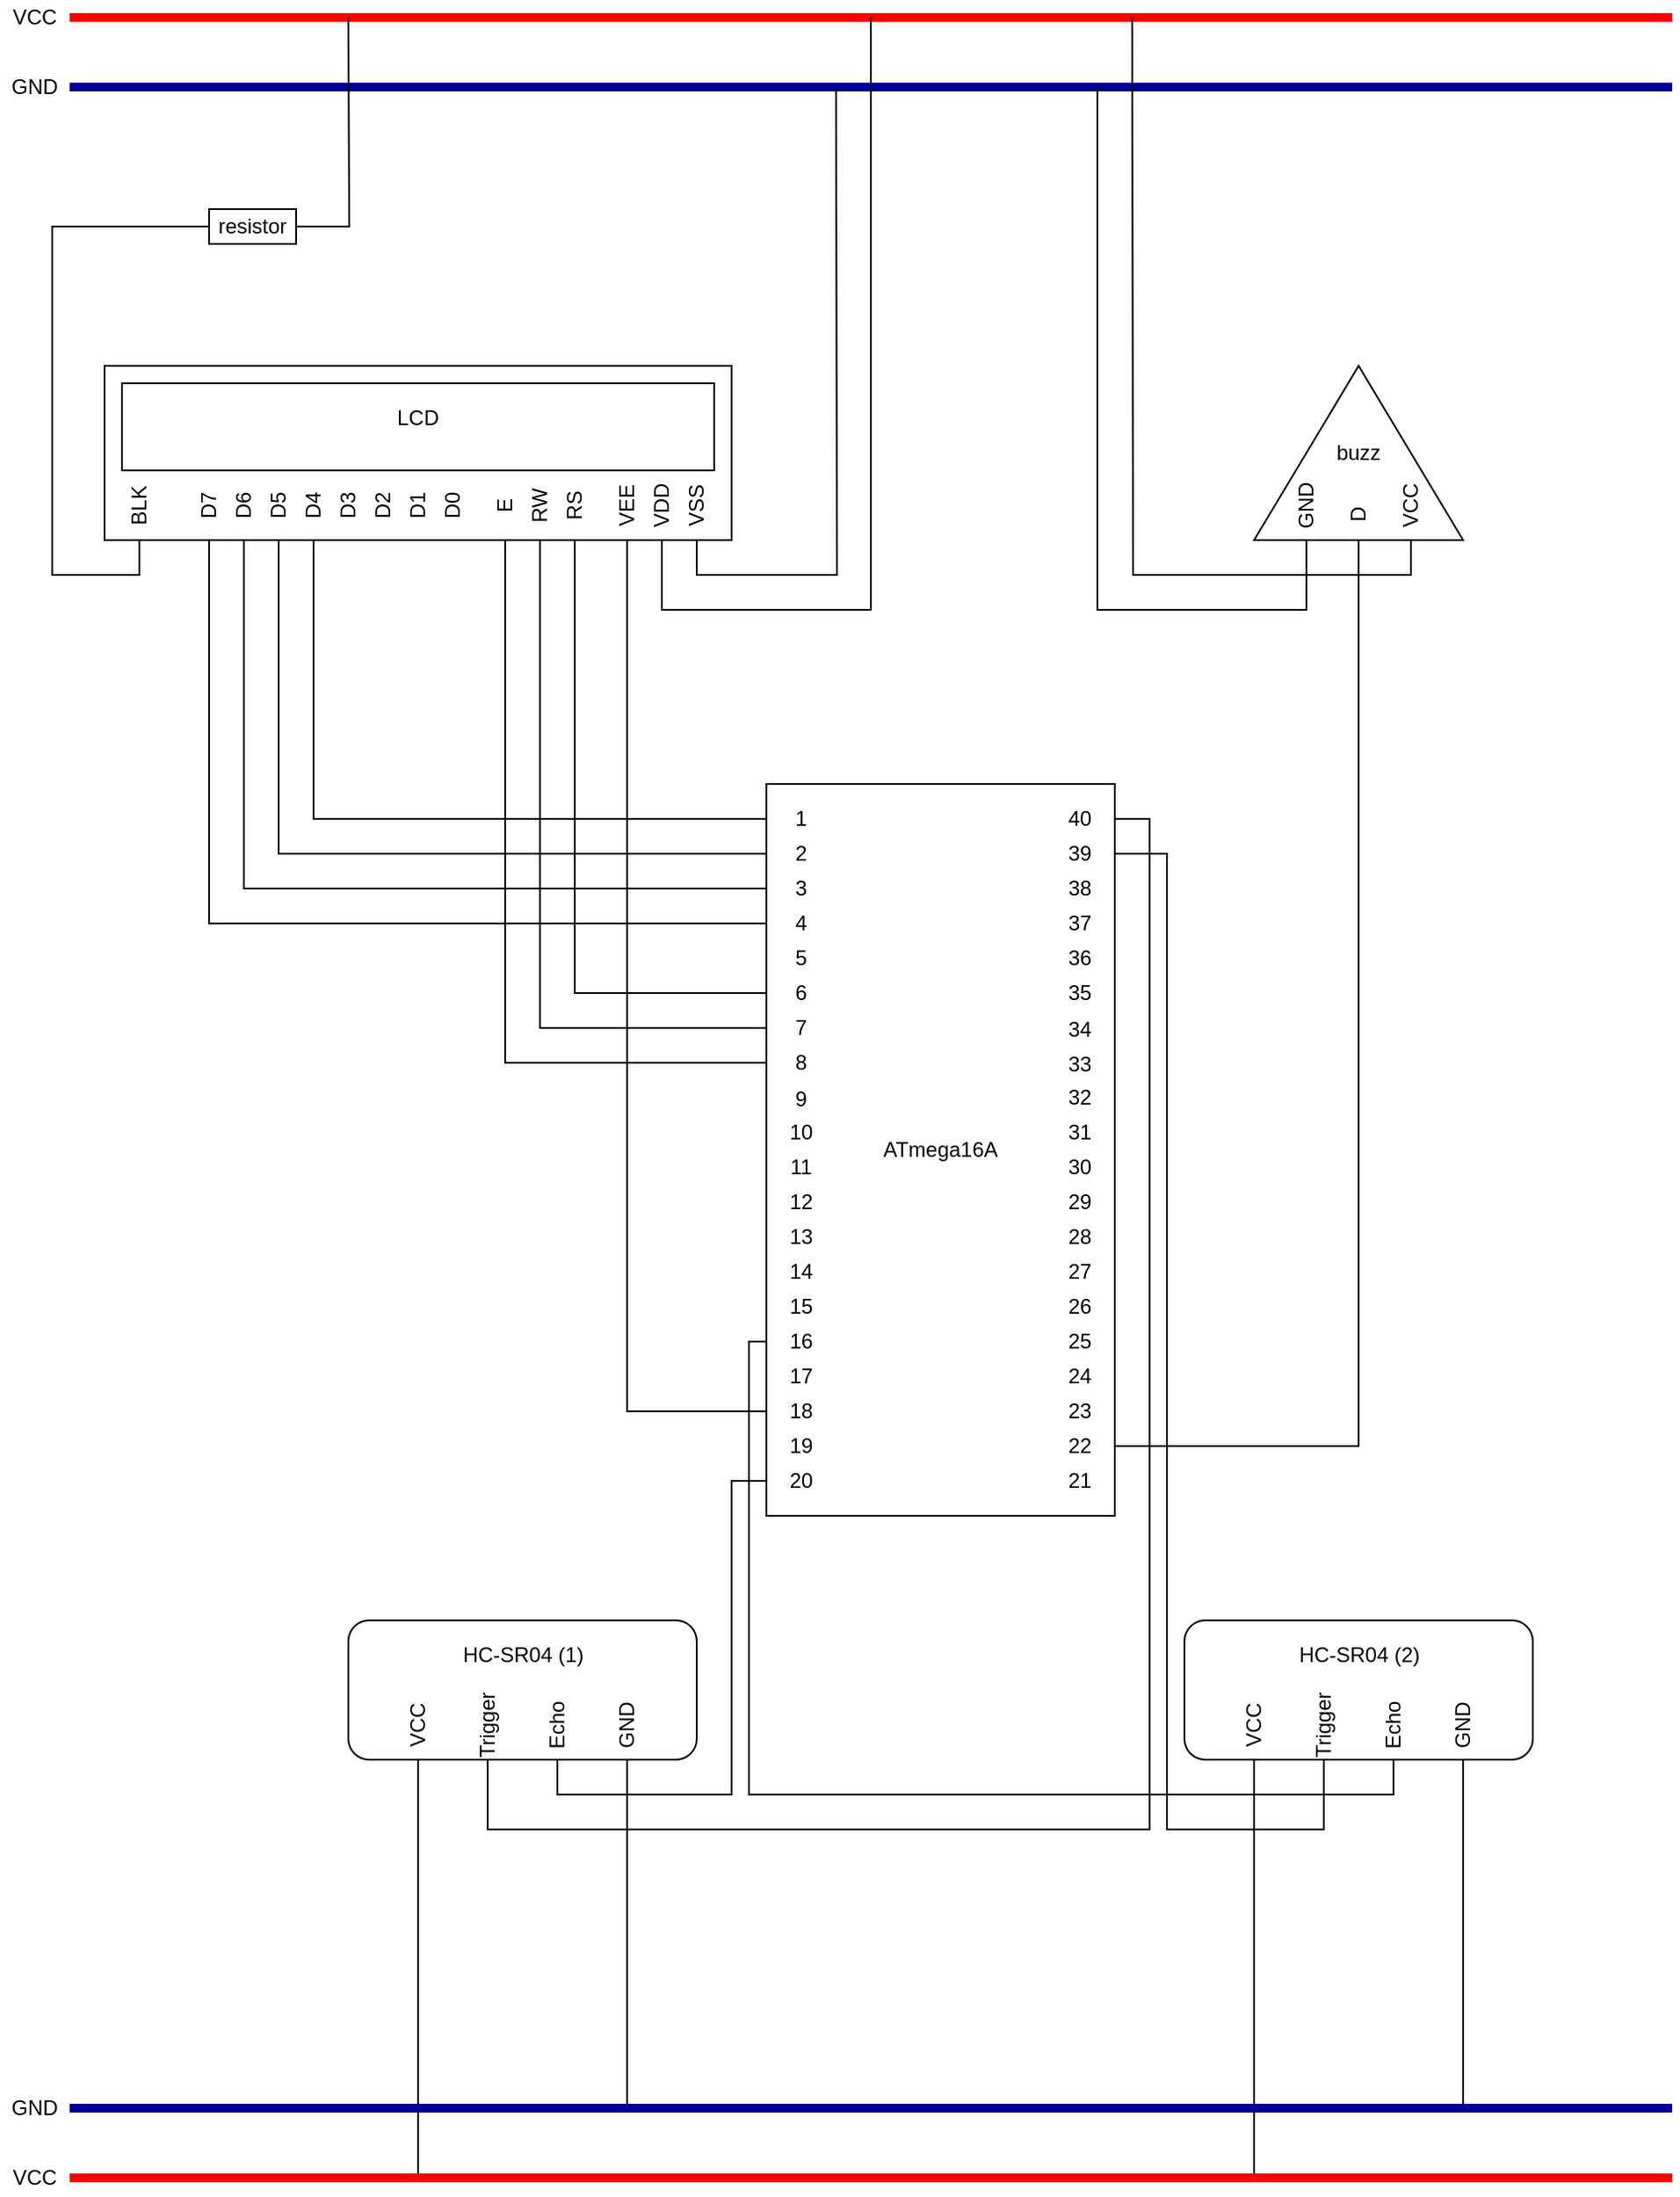 <mxfile version="14.5.8" type="device"><diagram id="8DJjnOBKxZ4mU2D7jqQO" name="Page-1"><mxGraphModel dx="1734" dy="1484" grid="1" gridSize="10" guides="1" tooltips="1" connect="1" arrows="1" fold="1" page="1" pageScale="1" pageWidth="1169" pageHeight="1654" math="0" shadow="0"><root><mxCell id="0"/><mxCell id="1" parent="0"/><mxCell id="WFhCe_eFhaAOWpsxu-LR-2" value="" style="rounded=0;whiteSpace=wrap;html=1;" vertex="1" parent="1"><mxGeometry x="481" y="520" width="200" height="420" as="geometry"/></mxCell><mxCell id="WFhCe_eFhaAOWpsxu-LR-4" value="1" style="text;html=1;strokeColor=none;fillColor=none;align=center;verticalAlign=middle;whiteSpace=wrap;rounded=0;" vertex="1" parent="1"><mxGeometry x="481" y="530" width="40" height="20" as="geometry"/></mxCell><mxCell id="WFhCe_eFhaAOWpsxu-LR-46" value="2" style="text;html=1;strokeColor=none;fillColor=none;align=center;verticalAlign=middle;whiteSpace=wrap;rounded=0;" vertex="1" parent="1"><mxGeometry x="481" y="550" width="40" height="20" as="geometry"/></mxCell><mxCell id="WFhCe_eFhaAOWpsxu-LR-47" value="3" style="text;html=1;strokeColor=none;fillColor=none;align=center;verticalAlign=middle;whiteSpace=wrap;rounded=0;" vertex="1" parent="1"><mxGeometry x="481" y="570" width="40" height="20" as="geometry"/></mxCell><mxCell id="WFhCe_eFhaAOWpsxu-LR-48" value="4" style="text;html=1;strokeColor=none;fillColor=none;align=center;verticalAlign=middle;whiteSpace=wrap;rounded=0;" vertex="1" parent="1"><mxGeometry x="481" y="590" width="40" height="20" as="geometry"/></mxCell><mxCell id="WFhCe_eFhaAOWpsxu-LR-49" value="5" style="text;html=1;strokeColor=none;fillColor=none;align=center;verticalAlign=middle;whiteSpace=wrap;rounded=0;" vertex="1" parent="1"><mxGeometry x="481" y="610" width="40" height="20" as="geometry"/></mxCell><mxCell id="WFhCe_eFhaAOWpsxu-LR-50" value="6" style="text;html=1;strokeColor=none;fillColor=none;align=center;verticalAlign=middle;whiteSpace=wrap;rounded=0;" vertex="1" parent="1"><mxGeometry x="481" y="630" width="40" height="20" as="geometry"/></mxCell><mxCell id="WFhCe_eFhaAOWpsxu-LR-51" value="7" style="text;html=1;strokeColor=none;fillColor=none;align=center;verticalAlign=middle;whiteSpace=wrap;rounded=0;" vertex="1" parent="1"><mxGeometry x="481" y="650" width="40" height="20" as="geometry"/></mxCell><mxCell id="WFhCe_eFhaAOWpsxu-LR-52" value="8" style="text;html=1;strokeColor=none;fillColor=none;align=center;verticalAlign=middle;whiteSpace=wrap;rounded=0;" vertex="1" parent="1"><mxGeometry x="481" y="670" width="40" height="20" as="geometry"/></mxCell><mxCell id="WFhCe_eFhaAOWpsxu-LR-53" value="9" style="text;html=1;strokeColor=none;fillColor=none;align=center;verticalAlign=middle;whiteSpace=wrap;rounded=0;" vertex="1" parent="1"><mxGeometry x="481" y="691" width="40" height="20" as="geometry"/></mxCell><mxCell id="WFhCe_eFhaAOWpsxu-LR-54" value="10" style="text;html=1;strokeColor=none;fillColor=none;align=center;verticalAlign=middle;whiteSpace=wrap;rounded=0;" vertex="1" parent="1"><mxGeometry x="481" y="710" width="40" height="20" as="geometry"/></mxCell><mxCell id="WFhCe_eFhaAOWpsxu-LR-55" value="11" style="text;html=1;strokeColor=none;fillColor=none;align=center;verticalAlign=middle;whiteSpace=wrap;rounded=0;" vertex="1" parent="1"><mxGeometry x="481" y="730" width="40" height="20" as="geometry"/></mxCell><mxCell id="WFhCe_eFhaAOWpsxu-LR-56" value="12" style="text;html=1;strokeColor=none;fillColor=none;align=center;verticalAlign=middle;whiteSpace=wrap;rounded=0;" vertex="1" parent="1"><mxGeometry x="481" y="750" width="40" height="20" as="geometry"/></mxCell><mxCell id="WFhCe_eFhaAOWpsxu-LR-57" value="13" style="text;html=1;strokeColor=none;fillColor=none;align=center;verticalAlign=middle;whiteSpace=wrap;rounded=0;" vertex="1" parent="1"><mxGeometry x="481" y="770" width="40" height="20" as="geometry"/></mxCell><mxCell id="WFhCe_eFhaAOWpsxu-LR-58" value="14" style="text;html=1;strokeColor=none;fillColor=none;align=center;verticalAlign=middle;whiteSpace=wrap;rounded=0;" vertex="1" parent="1"><mxGeometry x="481" y="790" width="40" height="20" as="geometry"/></mxCell><mxCell id="WFhCe_eFhaAOWpsxu-LR-59" value="15" style="text;html=1;strokeColor=none;fillColor=none;align=center;verticalAlign=middle;whiteSpace=wrap;rounded=0;" vertex="1" parent="1"><mxGeometry x="481" y="810" width="40" height="20" as="geometry"/></mxCell><mxCell id="WFhCe_eFhaAOWpsxu-LR-60" value="16" style="text;html=1;strokeColor=none;fillColor=none;align=center;verticalAlign=middle;whiteSpace=wrap;rounded=0;" vertex="1" parent="1"><mxGeometry x="481" y="830" width="40" height="20" as="geometry"/></mxCell><mxCell id="WFhCe_eFhaAOWpsxu-LR-61" value="17" style="text;html=1;strokeColor=none;fillColor=none;align=center;verticalAlign=middle;whiteSpace=wrap;rounded=0;" vertex="1" parent="1"><mxGeometry x="481" y="850" width="40" height="20" as="geometry"/></mxCell><mxCell id="WFhCe_eFhaAOWpsxu-LR-63" value="18" style="text;html=1;strokeColor=none;fillColor=none;align=center;verticalAlign=middle;whiteSpace=wrap;rounded=0;" vertex="1" parent="1"><mxGeometry x="481" y="870" width="40" height="20" as="geometry"/></mxCell><mxCell id="WFhCe_eFhaAOWpsxu-LR-64" value="19" style="text;html=1;strokeColor=none;fillColor=none;align=center;verticalAlign=middle;whiteSpace=wrap;rounded=0;" vertex="1" parent="1"><mxGeometry x="481" y="890" width="40" height="20" as="geometry"/></mxCell><mxCell id="WFhCe_eFhaAOWpsxu-LR-65" value="20" style="text;html=1;strokeColor=none;fillColor=none;align=center;verticalAlign=middle;whiteSpace=wrap;rounded=0;" vertex="1" parent="1"><mxGeometry x="481" y="910" width="40" height="20" as="geometry"/></mxCell><mxCell id="WFhCe_eFhaAOWpsxu-LR-66" style="edgeStyle=orthogonalEdgeStyle;rounded=0;orthogonalLoop=1;jettySize=auto;html=1;exitX=0.5;exitY=1;exitDx=0;exitDy=0;" edge="1" parent="1" source="WFhCe_eFhaAOWpsxu-LR-2" target="WFhCe_eFhaAOWpsxu-LR-2"><mxGeometry relative="1" as="geometry"/></mxCell><mxCell id="WFhCe_eFhaAOWpsxu-LR-67" value="21" style="text;html=1;strokeColor=none;fillColor=none;align=center;verticalAlign=middle;whiteSpace=wrap;rounded=0;" vertex="1" parent="1"><mxGeometry x="641" y="910" width="40" height="20" as="geometry"/></mxCell><mxCell id="WFhCe_eFhaAOWpsxu-LR-68" value="22" style="text;html=1;strokeColor=none;fillColor=none;align=center;verticalAlign=middle;whiteSpace=wrap;rounded=0;" vertex="1" parent="1"><mxGeometry x="641" y="890" width="40" height="20" as="geometry"/></mxCell><mxCell id="WFhCe_eFhaAOWpsxu-LR-69" value="23" style="text;html=1;strokeColor=none;fillColor=none;align=center;verticalAlign=middle;whiteSpace=wrap;rounded=0;" vertex="1" parent="1"><mxGeometry x="641" y="870" width="40" height="20" as="geometry"/></mxCell><mxCell id="WFhCe_eFhaAOWpsxu-LR-70" value="24" style="text;html=1;strokeColor=none;fillColor=none;align=center;verticalAlign=middle;whiteSpace=wrap;rounded=0;" vertex="1" parent="1"><mxGeometry x="641" y="850" width="40" height="20" as="geometry"/></mxCell><mxCell id="WFhCe_eFhaAOWpsxu-LR-71" value="25" style="text;html=1;strokeColor=none;fillColor=none;align=center;verticalAlign=middle;whiteSpace=wrap;rounded=0;" vertex="1" parent="1"><mxGeometry x="641" y="830" width="40" height="20" as="geometry"/></mxCell><mxCell id="WFhCe_eFhaAOWpsxu-LR-72" value="26" style="text;html=1;strokeColor=none;fillColor=none;align=center;verticalAlign=middle;whiteSpace=wrap;rounded=0;" vertex="1" parent="1"><mxGeometry x="641" y="810" width="40" height="20" as="geometry"/></mxCell><mxCell id="WFhCe_eFhaAOWpsxu-LR-73" value="27" style="text;html=1;strokeColor=none;fillColor=none;align=center;verticalAlign=middle;whiteSpace=wrap;rounded=0;" vertex="1" parent="1"><mxGeometry x="641" y="790" width="40" height="20" as="geometry"/></mxCell><mxCell id="WFhCe_eFhaAOWpsxu-LR-74" value="28" style="text;html=1;strokeColor=none;fillColor=none;align=center;verticalAlign=middle;whiteSpace=wrap;rounded=0;" vertex="1" parent="1"><mxGeometry x="641" y="770" width="40" height="20" as="geometry"/></mxCell><mxCell id="WFhCe_eFhaAOWpsxu-LR-75" value="29" style="text;html=1;strokeColor=none;fillColor=none;align=center;verticalAlign=middle;whiteSpace=wrap;rounded=0;" vertex="1" parent="1"><mxGeometry x="641" y="750" width="40" height="20" as="geometry"/></mxCell><mxCell id="WFhCe_eFhaAOWpsxu-LR-76" value="30" style="text;html=1;strokeColor=none;fillColor=none;align=center;verticalAlign=middle;whiteSpace=wrap;rounded=0;" vertex="1" parent="1"><mxGeometry x="641" y="730" width="40" height="20" as="geometry"/></mxCell><mxCell id="WFhCe_eFhaAOWpsxu-LR-77" value="31" style="text;html=1;strokeColor=none;fillColor=none;align=center;verticalAlign=middle;whiteSpace=wrap;rounded=0;" vertex="1" parent="1"><mxGeometry x="641" y="710" width="40" height="20" as="geometry"/></mxCell><mxCell id="WFhCe_eFhaAOWpsxu-LR-78" value="32" style="text;html=1;strokeColor=none;fillColor=none;align=center;verticalAlign=middle;whiteSpace=wrap;rounded=0;" vertex="1" parent="1"><mxGeometry x="641" y="690" width="40" height="20" as="geometry"/></mxCell><mxCell id="WFhCe_eFhaAOWpsxu-LR-79" value="33" style="text;html=1;strokeColor=none;fillColor=none;align=center;verticalAlign=middle;whiteSpace=wrap;rounded=0;" vertex="1" parent="1"><mxGeometry x="641" y="671" width="40" height="20" as="geometry"/></mxCell><mxCell id="WFhCe_eFhaAOWpsxu-LR-80" value="34" style="text;html=1;strokeColor=none;fillColor=none;align=center;verticalAlign=middle;whiteSpace=wrap;rounded=0;" vertex="1" parent="1"><mxGeometry x="641" y="651" width="40" height="20" as="geometry"/></mxCell><mxCell id="WFhCe_eFhaAOWpsxu-LR-81" value="35" style="text;html=1;strokeColor=none;fillColor=none;align=center;verticalAlign=middle;whiteSpace=wrap;rounded=0;" vertex="1" parent="1"><mxGeometry x="641" y="630" width="40" height="20" as="geometry"/></mxCell><mxCell id="WFhCe_eFhaAOWpsxu-LR-82" value="36" style="text;html=1;strokeColor=none;fillColor=none;align=center;verticalAlign=middle;whiteSpace=wrap;rounded=0;" vertex="1" parent="1"><mxGeometry x="641" y="610" width="40" height="20" as="geometry"/></mxCell><mxCell id="WFhCe_eFhaAOWpsxu-LR-83" value="37" style="text;html=1;strokeColor=none;fillColor=none;align=center;verticalAlign=middle;whiteSpace=wrap;rounded=0;" vertex="1" parent="1"><mxGeometry x="641" y="590" width="40" height="20" as="geometry"/></mxCell><mxCell id="WFhCe_eFhaAOWpsxu-LR-84" value="38" style="text;html=1;strokeColor=none;fillColor=none;align=center;verticalAlign=middle;whiteSpace=wrap;rounded=0;" vertex="1" parent="1"><mxGeometry x="641" y="570" width="40" height="20" as="geometry"/></mxCell><mxCell id="WFhCe_eFhaAOWpsxu-LR-85" value="39" style="text;html=1;strokeColor=none;fillColor=none;align=center;verticalAlign=middle;whiteSpace=wrap;rounded=0;" vertex="1" parent="1"><mxGeometry x="641" y="550" width="40" height="20" as="geometry"/></mxCell><mxCell id="WFhCe_eFhaAOWpsxu-LR-86" value="40" style="text;html=1;strokeColor=none;fillColor=none;align=center;verticalAlign=middle;whiteSpace=wrap;rounded=0;" vertex="1" parent="1"><mxGeometry x="641" y="530" width="40" height="20" as="geometry"/></mxCell><mxCell id="WFhCe_eFhaAOWpsxu-LR-87" value="ATmega16A" style="text;html=1;strokeColor=none;fillColor=none;align=center;verticalAlign=middle;whiteSpace=wrap;rounded=0;" vertex="1" parent="1"><mxGeometry x="536" y="700" width="90" height="60" as="geometry"/></mxCell><mxCell id="WFhCe_eFhaAOWpsxu-LR-88" value="" style="rounded=0;whiteSpace=wrap;html=1;" vertex="1" parent="1"><mxGeometry x="101" y="280" width="360" height="100" as="geometry"/></mxCell><mxCell id="WFhCe_eFhaAOWpsxu-LR-89" value="" style="endArrow=none;html=1;fillColor=#f8cecc;rounded=0;strokeColor=#FF0000;strokeWidth=5;" edge="1" parent="1"><mxGeometry width="50" height="50" relative="1" as="geometry"><mxPoint x="81" y="80" as="sourcePoint"/><mxPoint x="1001" y="80" as="targetPoint"/></mxGeometry></mxCell><mxCell id="WFhCe_eFhaAOWpsxu-LR-90" value="" style="endArrow=none;html=1;strokeWidth=5;fillColor=#dae8fc;strokeColor=#000099;" edge="1" parent="1"><mxGeometry width="50" height="50" relative="1" as="geometry"><mxPoint x="81" y="120" as="sourcePoint"/><mxPoint x="1001" y="120" as="targetPoint"/><Array as="points"><mxPoint x="361" y="120"/></Array></mxGeometry></mxCell><mxCell id="WFhCe_eFhaAOWpsxu-LR-91" value="VCC" style="text;html=1;strokeColor=none;fillColor=none;align=center;verticalAlign=middle;whiteSpace=wrap;rounded=0;" vertex="1" parent="1"><mxGeometry x="41" y="70" width="40" height="20" as="geometry"/></mxCell><mxCell id="WFhCe_eFhaAOWpsxu-LR-93" value="GND" style="text;html=1;strokeColor=none;fillColor=none;align=center;verticalAlign=middle;whiteSpace=wrap;rounded=0;" vertex="1" parent="1"><mxGeometry x="41" y="110" width="40" height="20" as="geometry"/></mxCell><mxCell id="WFhCe_eFhaAOWpsxu-LR-114" style="edgeStyle=orthogonalEdgeStyle;rounded=0;orthogonalLoop=1;jettySize=auto;html=1;exitX=0;exitY=0.5;exitDx=0;exitDy=0;strokeWidth=1;endArrow=none;endFill=0;" edge="1" parent="1" source="WFhCe_eFhaAOWpsxu-LR-94"><mxGeometry relative="1" as="geometry"><mxPoint x="521" y="120" as="targetPoint"/></mxGeometry></mxCell><mxCell id="WFhCe_eFhaAOWpsxu-LR-94" value="VSS" style="text;html=1;strokeColor=none;fillColor=none;align=center;verticalAlign=middle;whiteSpace=wrap;rounded=0;rotation=270;" vertex="1" parent="1"><mxGeometry x="421" y="350" width="40" height="20" as="geometry"/></mxCell><mxCell id="WFhCe_eFhaAOWpsxu-LR-115" style="edgeStyle=orthogonalEdgeStyle;rounded=0;orthogonalLoop=1;jettySize=auto;html=1;exitX=0;exitY=0.5;exitDx=0;exitDy=0;endArrow=none;endFill=0;strokeWidth=1;" edge="1" parent="1" source="WFhCe_eFhaAOWpsxu-LR-95"><mxGeometry relative="1" as="geometry"><mxPoint x="541" y="80" as="targetPoint"/><Array as="points"><mxPoint x="421" y="420"/><mxPoint x="541" y="420"/><mxPoint x="541" y="80"/></Array></mxGeometry></mxCell><mxCell id="WFhCe_eFhaAOWpsxu-LR-95" value="VDD" style="text;html=1;strokeColor=none;fillColor=none;align=center;verticalAlign=middle;whiteSpace=wrap;rounded=0;rotation=270;" vertex="1" parent="1"><mxGeometry x="401" y="350" width="40" height="20" as="geometry"/></mxCell><mxCell id="WFhCe_eFhaAOWpsxu-LR-116" style="edgeStyle=orthogonalEdgeStyle;rounded=0;orthogonalLoop=1;jettySize=auto;html=1;exitX=0;exitY=0.5;exitDx=0;exitDy=0;entryX=0;entryY=0.5;entryDx=0;entryDy=0;endArrow=none;endFill=0;strokeColor=#000000;strokeWidth=1;" edge="1" parent="1" source="WFhCe_eFhaAOWpsxu-LR-96" target="WFhCe_eFhaAOWpsxu-LR-63"><mxGeometry relative="1" as="geometry"><Array as="points"><mxPoint x="401" y="880"/></Array></mxGeometry></mxCell><mxCell id="WFhCe_eFhaAOWpsxu-LR-96" value="VEE" style="text;html=1;strokeColor=none;fillColor=none;align=center;verticalAlign=middle;whiteSpace=wrap;rounded=0;rotation=270;" vertex="1" parent="1"><mxGeometry x="381" y="350" width="40" height="20" as="geometry"/></mxCell><mxCell id="WFhCe_eFhaAOWpsxu-LR-118" style="edgeStyle=orthogonalEdgeStyle;rounded=0;orthogonalLoop=1;jettySize=auto;html=1;exitX=0;exitY=0.5;exitDx=0;exitDy=0;entryX=0;entryY=0.5;entryDx=0;entryDy=0;endArrow=none;endFill=0;strokeColor=#000000;strokeWidth=1;" edge="1" parent="1" source="WFhCe_eFhaAOWpsxu-LR-97" target="WFhCe_eFhaAOWpsxu-LR-50"><mxGeometry relative="1" as="geometry"/></mxCell><mxCell id="WFhCe_eFhaAOWpsxu-LR-97" value="RS" style="text;html=1;strokeColor=none;fillColor=none;align=center;verticalAlign=middle;whiteSpace=wrap;rounded=0;rotation=270;" vertex="1" parent="1"><mxGeometry x="351" y="350" width="40" height="20" as="geometry"/></mxCell><mxCell id="WFhCe_eFhaAOWpsxu-LR-119" style="edgeStyle=orthogonalEdgeStyle;rounded=0;orthogonalLoop=1;jettySize=auto;html=1;exitX=0;exitY=0.5;exitDx=0;exitDy=0;entryX=0;entryY=0.5;entryDx=0;entryDy=0;endArrow=none;endFill=0;strokeColor=#000000;strokeWidth=1;" edge="1" parent="1" source="WFhCe_eFhaAOWpsxu-LR-98" target="WFhCe_eFhaAOWpsxu-LR-51"><mxGeometry relative="1" as="geometry"/></mxCell><mxCell id="WFhCe_eFhaAOWpsxu-LR-98" value="RW" style="text;html=1;strokeColor=none;fillColor=none;align=center;verticalAlign=middle;whiteSpace=wrap;rounded=0;rotation=270;" vertex="1" parent="1"><mxGeometry x="331" y="350" width="40" height="20" as="geometry"/></mxCell><mxCell id="WFhCe_eFhaAOWpsxu-LR-120" style="edgeStyle=orthogonalEdgeStyle;rounded=0;orthogonalLoop=1;jettySize=auto;html=1;exitX=0;exitY=0.5;exitDx=0;exitDy=0;entryX=0;entryY=0.5;entryDx=0;entryDy=0;endArrow=none;endFill=0;strokeColor=#000000;strokeWidth=1;" edge="1" parent="1" source="WFhCe_eFhaAOWpsxu-LR-99" target="WFhCe_eFhaAOWpsxu-LR-52"><mxGeometry relative="1" as="geometry"/></mxCell><mxCell id="WFhCe_eFhaAOWpsxu-LR-99" value="E" style="text;html=1;strokeColor=none;fillColor=none;align=center;verticalAlign=middle;whiteSpace=wrap;rounded=0;rotation=270;" vertex="1" parent="1"><mxGeometry x="311" y="350" width="40" height="20" as="geometry"/></mxCell><mxCell id="WFhCe_eFhaAOWpsxu-LR-100" value="D0" style="text;html=1;strokeColor=none;fillColor=none;align=center;verticalAlign=middle;whiteSpace=wrap;rounded=0;rotation=270;" vertex="1" parent="1"><mxGeometry x="281" y="350" width="40" height="20" as="geometry"/></mxCell><mxCell id="WFhCe_eFhaAOWpsxu-LR-101" value="D1" style="text;html=1;strokeColor=none;fillColor=none;align=center;verticalAlign=middle;whiteSpace=wrap;rounded=0;rotation=270;" vertex="1" parent="1"><mxGeometry x="261" y="350" width="40" height="20" as="geometry"/></mxCell><mxCell id="WFhCe_eFhaAOWpsxu-LR-102" value="D2" style="text;html=1;strokeColor=none;fillColor=none;align=center;verticalAlign=middle;whiteSpace=wrap;rounded=0;rotation=270;" vertex="1" parent="1"><mxGeometry x="241" y="350" width="40" height="20" as="geometry"/></mxCell><mxCell id="WFhCe_eFhaAOWpsxu-LR-103" value="D3" style="text;html=1;strokeColor=none;fillColor=none;align=center;verticalAlign=middle;whiteSpace=wrap;rounded=0;rotation=270;" vertex="1" parent="1"><mxGeometry x="221" y="350" width="40" height="20" as="geometry"/></mxCell><mxCell id="WFhCe_eFhaAOWpsxu-LR-126" style="edgeStyle=orthogonalEdgeStyle;rounded=0;orthogonalLoop=1;jettySize=auto;html=1;exitX=0;exitY=0.5;exitDx=0;exitDy=0;entryX=0;entryY=0.5;entryDx=0;entryDy=0;endArrow=none;endFill=0;strokeColor=#000000;strokeWidth=1;" edge="1" parent="1" source="WFhCe_eFhaAOWpsxu-LR-104" target="WFhCe_eFhaAOWpsxu-LR-4"><mxGeometry relative="1" as="geometry"/></mxCell><mxCell id="WFhCe_eFhaAOWpsxu-LR-104" value="D4" style="text;html=1;strokeColor=none;fillColor=none;align=center;verticalAlign=middle;whiteSpace=wrap;rounded=0;rotation=270;" vertex="1" parent="1"><mxGeometry x="201" y="350" width="40" height="20" as="geometry"/></mxCell><mxCell id="WFhCe_eFhaAOWpsxu-LR-127" style="edgeStyle=orthogonalEdgeStyle;rounded=0;orthogonalLoop=1;jettySize=auto;html=1;exitX=0;exitY=0.5;exitDx=0;exitDy=0;entryX=0;entryY=0.5;entryDx=0;entryDy=0;endArrow=none;endFill=0;strokeColor=#000000;strokeWidth=1;" edge="1" parent="1" source="WFhCe_eFhaAOWpsxu-LR-106" target="WFhCe_eFhaAOWpsxu-LR-46"><mxGeometry relative="1" as="geometry"/></mxCell><mxCell id="WFhCe_eFhaAOWpsxu-LR-106" value="D5" style="text;html=1;strokeColor=none;fillColor=none;align=center;verticalAlign=middle;whiteSpace=wrap;rounded=0;rotation=270;" vertex="1" parent="1"><mxGeometry x="181" y="350" width="40" height="20" as="geometry"/></mxCell><mxCell id="WFhCe_eFhaAOWpsxu-LR-128" style="edgeStyle=orthogonalEdgeStyle;rounded=0;orthogonalLoop=1;jettySize=auto;html=1;exitX=0;exitY=0.5;exitDx=0;exitDy=0;entryX=0;entryY=0.5;entryDx=0;entryDy=0;endArrow=none;endFill=0;strokeColor=#000000;strokeWidth=1;" edge="1" parent="1" source="WFhCe_eFhaAOWpsxu-LR-108" target="WFhCe_eFhaAOWpsxu-LR-47"><mxGeometry relative="1" as="geometry"/></mxCell><mxCell id="WFhCe_eFhaAOWpsxu-LR-108" value="D6" style="text;html=1;strokeColor=none;fillColor=none;align=center;verticalAlign=middle;whiteSpace=wrap;rounded=0;rotation=270;" vertex="1" parent="1"><mxGeometry x="161" y="350" width="40" height="20" as="geometry"/></mxCell><mxCell id="WFhCe_eFhaAOWpsxu-LR-129" style="edgeStyle=orthogonalEdgeStyle;rounded=0;orthogonalLoop=1;jettySize=auto;html=1;exitX=0;exitY=0.5;exitDx=0;exitDy=0;entryX=0;entryY=0.5;entryDx=0;entryDy=0;endArrow=none;endFill=0;strokeColor=#000000;strokeWidth=1;" edge="1" parent="1" source="WFhCe_eFhaAOWpsxu-LR-109" target="WFhCe_eFhaAOWpsxu-LR-48"><mxGeometry relative="1" as="geometry"/></mxCell><mxCell id="WFhCe_eFhaAOWpsxu-LR-109" value="D7" style="text;html=1;strokeColor=none;fillColor=none;align=center;verticalAlign=middle;whiteSpace=wrap;rounded=0;rotation=270;" vertex="1" parent="1"><mxGeometry x="141" y="350" width="40" height="20" as="geometry"/></mxCell><mxCell id="WFhCe_eFhaAOWpsxu-LR-123" style="edgeStyle=orthogonalEdgeStyle;rounded=0;orthogonalLoop=1;jettySize=auto;html=1;exitX=0;exitY=0.5;exitDx=0;exitDy=0;entryX=0;entryY=0.5;entryDx=0;entryDy=0;endArrow=none;endFill=0;strokeColor=#000000;strokeWidth=1;" edge="1" parent="1" source="WFhCe_eFhaAOWpsxu-LR-110" target="WFhCe_eFhaAOWpsxu-LR-122"><mxGeometry relative="1" as="geometry"><Array as="points"><mxPoint x="121" y="400"/><mxPoint x="71" y="400"/><mxPoint x="71" y="200"/></Array></mxGeometry></mxCell><mxCell id="WFhCe_eFhaAOWpsxu-LR-110" value="BLK" style="text;html=1;strokeColor=none;fillColor=none;align=center;verticalAlign=middle;whiteSpace=wrap;rounded=0;rotation=270;" vertex="1" parent="1"><mxGeometry x="101" y="350" width="40" height="20" as="geometry"/></mxCell><mxCell id="WFhCe_eFhaAOWpsxu-LR-111" value="LCD" style="text;html=1;strokeColor=none;fillColor=none;align=center;verticalAlign=middle;whiteSpace=wrap;rounded=0;" vertex="1" parent="1"><mxGeometry x="261" y="300" width="40" height="20" as="geometry"/></mxCell><mxCell id="WFhCe_eFhaAOWpsxu-LR-112" value="" style="rounded=0;whiteSpace=wrap;html=1;fillColor=none;" vertex="1" parent="1"><mxGeometry x="111" y="290" width="340" height="50" as="geometry"/></mxCell><mxCell id="WFhCe_eFhaAOWpsxu-LR-124" style="edgeStyle=orthogonalEdgeStyle;rounded=0;orthogonalLoop=1;jettySize=auto;html=1;exitX=1;exitY=0.5;exitDx=0;exitDy=0;endArrow=none;endFill=0;strokeColor=#000000;strokeWidth=1;" edge="1" parent="1" source="WFhCe_eFhaAOWpsxu-LR-122"><mxGeometry relative="1" as="geometry"><mxPoint x="241" y="80" as="targetPoint"/></mxGeometry></mxCell><mxCell id="WFhCe_eFhaAOWpsxu-LR-122" value="" style="rounded=0;whiteSpace=wrap;html=1;fillColor=none;gradientColor=none;" vertex="1" parent="1"><mxGeometry x="161" y="190" width="50" height="20" as="geometry"/></mxCell><mxCell id="WFhCe_eFhaAOWpsxu-LR-125" value="resistor" style="text;html=1;strokeColor=none;fillColor=none;align=center;verticalAlign=middle;whiteSpace=wrap;rounded=0;" vertex="1" parent="1"><mxGeometry x="166" y="190" width="40" height="20" as="geometry"/></mxCell><mxCell id="WFhCe_eFhaAOWpsxu-LR-133" value="" style="triangle;whiteSpace=wrap;html=1;fillColor=none;gradientColor=none;direction=north;" vertex="1" parent="1"><mxGeometry x="761" y="280" width="120" height="100" as="geometry"/></mxCell><mxCell id="WFhCe_eFhaAOWpsxu-LR-134" value="&lt;div&gt;buzz&lt;/div&gt;" style="text;html=1;strokeColor=none;fillColor=none;align=center;verticalAlign=middle;whiteSpace=wrap;rounded=0;" vertex="1" parent="1"><mxGeometry x="801" y="320" width="40" height="20" as="geometry"/></mxCell><mxCell id="WFhCe_eFhaAOWpsxu-LR-144" style="edgeStyle=orthogonalEdgeStyle;rounded=0;orthogonalLoop=1;jettySize=auto;html=1;exitX=0;exitY=0.5;exitDx=0;exitDy=0;endArrow=none;endFill=0;strokeColor=#000000;strokeWidth=1;" edge="1" parent="1" source="WFhCe_eFhaAOWpsxu-LR-136"><mxGeometry relative="1" as="geometry"><mxPoint x="671" y="120" as="targetPoint"/><Array as="points"><mxPoint x="791" y="420"/><mxPoint x="671" y="420"/></Array></mxGeometry></mxCell><mxCell id="WFhCe_eFhaAOWpsxu-LR-136" value="GND" style="text;html=1;strokeColor=none;fillColor=none;align=center;verticalAlign=middle;whiteSpace=wrap;rounded=0;rotation=270;" vertex="1" parent="1"><mxGeometry x="771" y="350" width="40" height="20" as="geometry"/></mxCell><mxCell id="WFhCe_eFhaAOWpsxu-LR-139" style="edgeStyle=orthogonalEdgeStyle;rounded=0;orthogonalLoop=1;jettySize=auto;html=1;exitX=0;exitY=0.5;exitDx=0;exitDy=0;endArrow=none;endFill=0;strokeColor=#000000;strokeWidth=1;" edge="1" parent="1" source="WFhCe_eFhaAOWpsxu-LR-137"><mxGeometry relative="1" as="geometry"><mxPoint x="691" y="80" as="targetPoint"/></mxGeometry></mxCell><mxCell id="WFhCe_eFhaAOWpsxu-LR-137" value="VCC" style="text;html=1;strokeColor=none;fillColor=none;align=center;verticalAlign=middle;whiteSpace=wrap;rounded=0;rotation=270;" vertex="1" parent="1"><mxGeometry x="831" y="350" width="40" height="20" as="geometry"/></mxCell><mxCell id="WFhCe_eFhaAOWpsxu-LR-143" style="edgeStyle=orthogonalEdgeStyle;rounded=0;orthogonalLoop=1;jettySize=auto;html=1;exitX=0;exitY=0.5;exitDx=0;exitDy=0;entryX=1;entryY=0.5;entryDx=0;entryDy=0;endArrow=none;endFill=0;strokeColor=#000000;strokeWidth=1;" edge="1" parent="1" source="WFhCe_eFhaAOWpsxu-LR-138" target="WFhCe_eFhaAOWpsxu-LR-68"><mxGeometry relative="1" as="geometry"/></mxCell><mxCell id="WFhCe_eFhaAOWpsxu-LR-138" value="D" style="text;html=1;strokeColor=none;fillColor=none;align=center;verticalAlign=middle;whiteSpace=wrap;rounded=0;rotation=270;" vertex="1" parent="1"><mxGeometry x="806" y="355" width="30" height="20" as="geometry"/></mxCell><mxCell id="WFhCe_eFhaAOWpsxu-LR-145" value="" style="rounded=1;whiteSpace=wrap;html=1;fillColor=none;gradientColor=none;" vertex="1" parent="1"><mxGeometry x="241" y="1000" width="200" height="80" as="geometry"/></mxCell><mxCell id="WFhCe_eFhaAOWpsxu-LR-162" style="edgeStyle=orthogonalEdgeStyle;rounded=0;orthogonalLoop=1;jettySize=auto;html=1;exitX=0;exitY=0.5;exitDx=0;exitDy=0;endArrow=none;endFill=0;strokeColor=#000000;strokeWidth=1;" edge="1" parent="1" source="WFhCe_eFhaAOWpsxu-LR-146"><mxGeometry relative="1" as="geometry"><mxPoint x="281" y="1320" as="targetPoint"/></mxGeometry></mxCell><mxCell id="WFhCe_eFhaAOWpsxu-LR-146" value="VCC" style="text;html=1;strokeColor=none;fillColor=none;align=center;verticalAlign=middle;whiteSpace=wrap;rounded=0;rotation=270;" vertex="1" parent="1"><mxGeometry x="261" y="1050" width="40" height="20" as="geometry"/></mxCell><mxCell id="WFhCe_eFhaAOWpsxu-LR-166" style="edgeStyle=orthogonalEdgeStyle;rounded=0;orthogonalLoop=1;jettySize=auto;html=1;exitX=0;exitY=0.5;exitDx=0;exitDy=0;entryX=1;entryY=0.5;entryDx=0;entryDy=0;endArrow=none;endFill=0;strokeColor=#000000;strokeWidth=1;" edge="1" parent="1" source="WFhCe_eFhaAOWpsxu-LR-147" target="WFhCe_eFhaAOWpsxu-LR-86"><mxGeometry relative="1" as="geometry"><Array as="points"><mxPoint x="321" y="1120"/><mxPoint x="701" y="1120"/><mxPoint x="701" y="540"/></Array></mxGeometry></mxCell><mxCell id="WFhCe_eFhaAOWpsxu-LR-147" value="Trigger" style="text;html=1;strokeColor=none;fillColor=none;align=center;verticalAlign=middle;whiteSpace=wrap;rounded=0;rotation=270;" vertex="1" parent="1"><mxGeometry x="301" y="1050" width="40" height="20" as="geometry"/></mxCell><mxCell id="WFhCe_eFhaAOWpsxu-LR-167" style="edgeStyle=orthogonalEdgeStyle;rounded=0;orthogonalLoop=1;jettySize=auto;html=1;exitX=0;exitY=0.5;exitDx=0;exitDy=0;endArrow=none;endFill=0;strokeColor=#000000;strokeWidth=1;entryX=0;entryY=0.5;entryDx=0;entryDy=0;" edge="1" parent="1" source="WFhCe_eFhaAOWpsxu-LR-148" target="WFhCe_eFhaAOWpsxu-LR-65"><mxGeometry relative="1" as="geometry"><mxPoint x="461" y="1020" as="targetPoint"/><Array as="points"><mxPoint x="361" y="1100"/><mxPoint x="461" y="1100"/><mxPoint x="461" y="920"/></Array></mxGeometry></mxCell><mxCell id="WFhCe_eFhaAOWpsxu-LR-148" value="Echo" style="text;html=1;strokeColor=none;fillColor=none;align=center;verticalAlign=middle;whiteSpace=wrap;rounded=0;rotation=270;" vertex="1" parent="1"><mxGeometry x="341" y="1050" width="40" height="20" as="geometry"/></mxCell><mxCell id="WFhCe_eFhaAOWpsxu-LR-164" style="edgeStyle=orthogonalEdgeStyle;rounded=0;orthogonalLoop=1;jettySize=auto;html=1;exitX=0;exitY=0.5;exitDx=0;exitDy=0;endArrow=none;endFill=0;strokeColor=#000000;strokeWidth=1;" edge="1" parent="1" source="WFhCe_eFhaAOWpsxu-LR-149"><mxGeometry relative="1" as="geometry"><mxPoint x="401" y="1280" as="targetPoint"/></mxGeometry></mxCell><mxCell id="WFhCe_eFhaAOWpsxu-LR-149" value="GND" style="text;html=1;strokeColor=none;fillColor=none;align=center;verticalAlign=middle;whiteSpace=wrap;rounded=0;rotation=270;" vertex="1" parent="1"><mxGeometry x="381" y="1050" width="40" height="20" as="geometry"/></mxCell><mxCell id="WFhCe_eFhaAOWpsxu-LR-150" value="HC-SR04 (1)" style="text;html=1;strokeColor=none;fillColor=none;align=center;verticalAlign=middle;whiteSpace=wrap;rounded=0;" vertex="1" parent="1"><mxGeometry x="298.5" y="1010" width="85" height="20" as="geometry"/></mxCell><mxCell id="WFhCe_eFhaAOWpsxu-LR-151" value="" style="rounded=1;whiteSpace=wrap;html=1;fillColor=none;gradientColor=none;" vertex="1" parent="1"><mxGeometry x="721" y="1000" width="200" height="80" as="geometry"/></mxCell><mxCell id="WFhCe_eFhaAOWpsxu-LR-163" style="edgeStyle=orthogonalEdgeStyle;rounded=0;orthogonalLoop=1;jettySize=auto;html=1;exitX=0;exitY=0.5;exitDx=0;exitDy=0;endArrow=none;endFill=0;strokeColor=#000000;strokeWidth=1;" edge="1" parent="1" source="WFhCe_eFhaAOWpsxu-LR-152"><mxGeometry relative="1" as="geometry"><mxPoint x="761" y="1320" as="targetPoint"/></mxGeometry></mxCell><mxCell id="WFhCe_eFhaAOWpsxu-LR-152" value="VCC" style="text;html=1;strokeColor=none;fillColor=none;align=center;verticalAlign=middle;whiteSpace=wrap;rounded=0;rotation=270;" vertex="1" parent="1"><mxGeometry x="741" y="1050" width="40" height="20" as="geometry"/></mxCell><mxCell id="WFhCe_eFhaAOWpsxu-LR-168" style="edgeStyle=orthogonalEdgeStyle;rounded=0;orthogonalLoop=1;jettySize=auto;html=1;exitX=0;exitY=0.5;exitDx=0;exitDy=0;entryX=1;entryY=0.5;entryDx=0;entryDy=0;endArrow=none;endFill=0;strokeColor=#000000;strokeWidth=1;" edge="1" parent="1" source="WFhCe_eFhaAOWpsxu-LR-153" target="WFhCe_eFhaAOWpsxu-LR-85"><mxGeometry relative="1" as="geometry"><Array as="points"><mxPoint x="801" y="1120"/><mxPoint x="711" y="1120"/><mxPoint x="711" y="560"/></Array></mxGeometry></mxCell><mxCell id="WFhCe_eFhaAOWpsxu-LR-153" value="Trigger" style="text;html=1;strokeColor=none;fillColor=none;align=center;verticalAlign=middle;whiteSpace=wrap;rounded=0;rotation=270;" vertex="1" parent="1"><mxGeometry x="781" y="1050" width="40" height="20" as="geometry"/></mxCell><mxCell id="WFhCe_eFhaAOWpsxu-LR-169" style="edgeStyle=orthogonalEdgeStyle;rounded=0;orthogonalLoop=1;jettySize=auto;html=1;exitX=0;exitY=0.5;exitDx=0;exitDy=0;entryX=0;entryY=0.5;entryDx=0;entryDy=0;endArrow=none;endFill=0;strokeColor=#000000;strokeWidth=1;" edge="1" parent="1" source="WFhCe_eFhaAOWpsxu-LR-154" target="WFhCe_eFhaAOWpsxu-LR-60"><mxGeometry relative="1" as="geometry"><Array as="points"><mxPoint x="841" y="1100"/><mxPoint x="471" y="1100"/><mxPoint x="471" y="840"/></Array></mxGeometry></mxCell><mxCell id="WFhCe_eFhaAOWpsxu-LR-154" value="Echo" style="text;html=1;strokeColor=none;fillColor=none;align=center;verticalAlign=middle;whiteSpace=wrap;rounded=0;rotation=270;" vertex="1" parent="1"><mxGeometry x="821" y="1050" width="40" height="20" as="geometry"/></mxCell><mxCell id="WFhCe_eFhaAOWpsxu-LR-165" style="edgeStyle=orthogonalEdgeStyle;rounded=0;orthogonalLoop=1;jettySize=auto;html=1;exitX=0;exitY=0.5;exitDx=0;exitDy=0;endArrow=none;endFill=0;strokeColor=#000000;strokeWidth=1;" edge="1" parent="1" source="WFhCe_eFhaAOWpsxu-LR-155"><mxGeometry relative="1" as="geometry"><mxPoint x="881" y="1280" as="targetPoint"/></mxGeometry></mxCell><mxCell id="WFhCe_eFhaAOWpsxu-LR-155" value="GND" style="text;html=1;strokeColor=none;fillColor=none;align=center;verticalAlign=middle;whiteSpace=wrap;rounded=0;rotation=270;" vertex="1" parent="1"><mxGeometry x="861" y="1050" width="40" height="20" as="geometry"/></mxCell><mxCell id="WFhCe_eFhaAOWpsxu-LR-156" value="HC-SR04 (2)" style="text;html=1;strokeColor=none;fillColor=none;align=center;verticalAlign=middle;whiteSpace=wrap;rounded=0;" vertex="1" parent="1"><mxGeometry x="778.5" y="1010" width="85" height="20" as="geometry"/></mxCell><mxCell id="WFhCe_eFhaAOWpsxu-LR-157" value="" style="endArrow=none;html=1;fillColor=#f8cecc;rounded=0;strokeColor=#FF0000;strokeWidth=5;" edge="1" parent="1"><mxGeometry width="50" height="50" relative="1" as="geometry"><mxPoint x="81" y="1320" as="sourcePoint"/><mxPoint x="1001" y="1320" as="targetPoint"/></mxGeometry></mxCell><mxCell id="WFhCe_eFhaAOWpsxu-LR-158" value="" style="endArrow=none;html=1;strokeWidth=5;fillColor=#dae8fc;strokeColor=#000099;" edge="1" parent="1"><mxGeometry width="50" height="50" relative="1" as="geometry"><mxPoint x="81" y="1280" as="sourcePoint"/><mxPoint x="1001" y="1280" as="targetPoint"/><Array as="points"><mxPoint x="361" y="1280"/></Array></mxGeometry></mxCell><mxCell id="WFhCe_eFhaAOWpsxu-LR-159" value="VCC" style="text;html=1;strokeColor=none;fillColor=none;align=center;verticalAlign=middle;whiteSpace=wrap;rounded=0;" vertex="1" parent="1"><mxGeometry x="41" y="1310" width="40" height="20" as="geometry"/></mxCell><mxCell id="WFhCe_eFhaAOWpsxu-LR-160" value="GND" style="text;html=1;strokeColor=none;fillColor=none;align=center;verticalAlign=middle;whiteSpace=wrap;rounded=0;" vertex="1" parent="1"><mxGeometry x="41" y="1270" width="40" height="20" as="geometry"/></mxCell></root></mxGraphModel></diagram></mxfile>